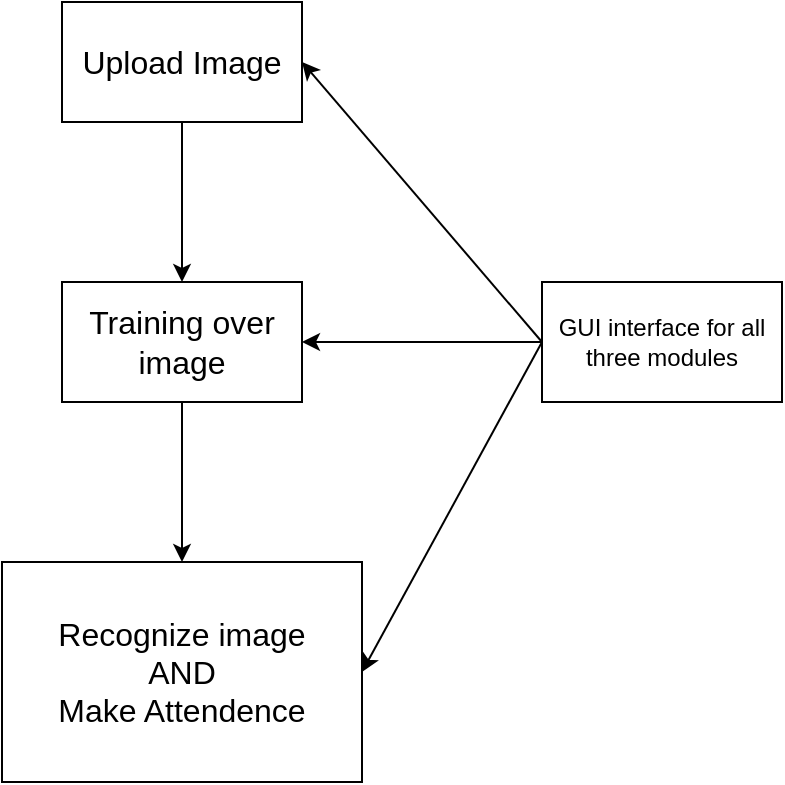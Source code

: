 <mxfile version="13.6.4" type="github">
  <diagram id="DeR9rM6bUBlWCbhCrorO" name="Page-1">
    <mxGraphModel dx="982" dy="508" grid="1" gridSize="10" guides="1" tooltips="1" connect="1" arrows="1" fold="1" page="1" pageScale="1" pageWidth="850" pageHeight="1100" background="none" math="0" shadow="0">
      <root>
        <mxCell id="0" />
        <mxCell id="1" parent="0" />
        <mxCell id="cTkcIqw-YA_uff6Iq8nk-3" value="" style="edgeStyle=orthogonalEdgeStyle;rounded=0;orthogonalLoop=1;jettySize=auto;html=1;" parent="1" source="cTkcIqw-YA_uff6Iq8nk-1" target="cTkcIqw-YA_uff6Iq8nk-2" edge="1">
          <mxGeometry relative="1" as="geometry" />
        </mxCell>
        <mxCell id="cTkcIqw-YA_uff6Iq8nk-1" value="&lt;font size=&quot;3&quot;&gt;Upload Image&lt;/font&gt;" style="rounded=0;whiteSpace=wrap;html=1;" parent="1" vertex="1">
          <mxGeometry x="330" y="60" width="120" height="60" as="geometry" />
        </mxCell>
        <mxCell id="cTkcIqw-YA_uff6Iq8nk-5" value="" style="edgeStyle=orthogonalEdgeStyle;rounded=0;orthogonalLoop=1;jettySize=auto;html=1;" parent="1" source="cTkcIqw-YA_uff6Iq8nk-2" target="cTkcIqw-YA_uff6Iq8nk-4" edge="1">
          <mxGeometry relative="1" as="geometry" />
        </mxCell>
        <mxCell id="cTkcIqw-YA_uff6Iq8nk-2" value="&lt;font size=&quot;3&quot;&gt;Training over image&lt;/font&gt;" style="rounded=0;whiteSpace=wrap;html=1;" parent="1" vertex="1">
          <mxGeometry x="330" y="200" width="120" height="60" as="geometry" />
        </mxCell>
        <mxCell id="cTkcIqw-YA_uff6Iq8nk-4" value="&lt;font size=&quot;3&quot;&gt;Recognize image&lt;br&gt;AND&lt;br&gt;Make Attendence&lt;br&gt;&lt;/font&gt;" style="rounded=0;whiteSpace=wrap;html=1;" parent="1" vertex="1">
          <mxGeometry x="300" y="340" width="180" height="110" as="geometry" />
        </mxCell>
        <mxCell id="-W4_l4ZXTa86B3cA8AKG-1" value="GUI interface for all three modules" style="rounded=0;whiteSpace=wrap;html=1;" vertex="1" parent="1">
          <mxGeometry x="570" y="200" width="120" height="60" as="geometry" />
        </mxCell>
        <mxCell id="-W4_l4ZXTa86B3cA8AKG-2" value="" style="endArrow=classic;html=1;exitX=0;exitY=0.5;exitDx=0;exitDy=0;entryX=1;entryY=0.5;entryDx=0;entryDy=0;" edge="1" parent="1" source="-W4_l4ZXTa86B3cA8AKG-1" target="cTkcIqw-YA_uff6Iq8nk-1">
          <mxGeometry width="50" height="50" relative="1" as="geometry">
            <mxPoint x="530" y="140" as="sourcePoint" />
            <mxPoint x="580" y="90" as="targetPoint" />
          </mxGeometry>
        </mxCell>
        <mxCell id="-W4_l4ZXTa86B3cA8AKG-3" value="" style="endArrow=classic;html=1;exitX=0;exitY=0.5;exitDx=0;exitDy=0;entryX=1;entryY=0.5;entryDx=0;entryDy=0;" edge="1" parent="1" source="-W4_l4ZXTa86B3cA8AKG-1" target="cTkcIqw-YA_uff6Iq8nk-2">
          <mxGeometry width="50" height="50" relative="1" as="geometry">
            <mxPoint x="520" y="330" as="sourcePoint" />
            <mxPoint x="570" y="280" as="targetPoint" />
          </mxGeometry>
        </mxCell>
        <mxCell id="-W4_l4ZXTa86B3cA8AKG-4" value="" style="endArrow=classic;html=1;entryX=1;entryY=0.5;entryDx=0;entryDy=0;" edge="1" parent="1" target="cTkcIqw-YA_uff6Iq8nk-4">
          <mxGeometry width="50" height="50" relative="1" as="geometry">
            <mxPoint x="570" y="230" as="sourcePoint" />
            <mxPoint x="570" y="310" as="targetPoint" />
          </mxGeometry>
        </mxCell>
      </root>
    </mxGraphModel>
  </diagram>
</mxfile>
